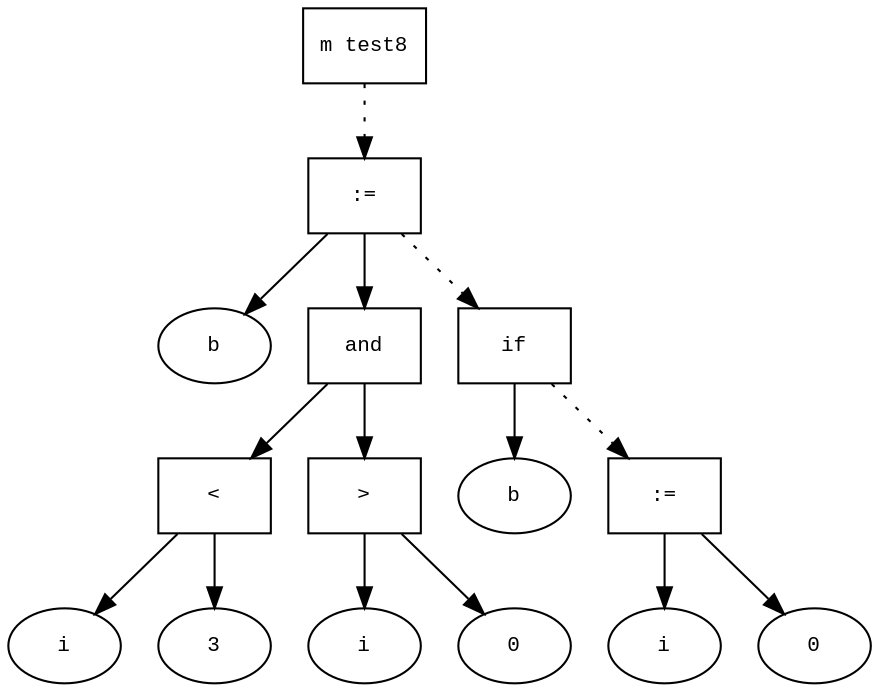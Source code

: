 digraph AST {
  graph [fontname="Times New Roman",fontsize=10];
  node  [fontname="Courier New",fontsize=10];
  edge  [fontname="Times New Roman",fontsize=10];

  node0 [label="m test8",shape=box];
  node11 [label=":=",shape=box];
  node1 [label="b",shape=ellipse];
  node11->node1;
  node10 [label="and",shape=box];
  node5 [label="<",shape=box];
  node2 [label="i",shape=ellipse];
  node5->node2;
  node4 [label="3",shape=ellipse];
  node5->node4;
  node10->node5;
  node9 [label=">",shape=box];
  node6 [label="i",shape=ellipse];
  node9->node6;
  node8 [label="0",shape=ellipse];
  node9->node8;
  node10->node9;
  node11->node10;
  node0 -> node11 [style=dotted];
  node17 [label="if",shape=box];
  node12 [label="b",shape=ellipse];
  node17->node12;
  node16 [label=":=",shape=box];
  node13 [label="i",shape=ellipse];
  node16->node13;
  node15 [label="0",shape=ellipse];
  node16->node15;
  node17 -> node16 [style=dotted];
  node11 -> node17 [style=dotted];
}
